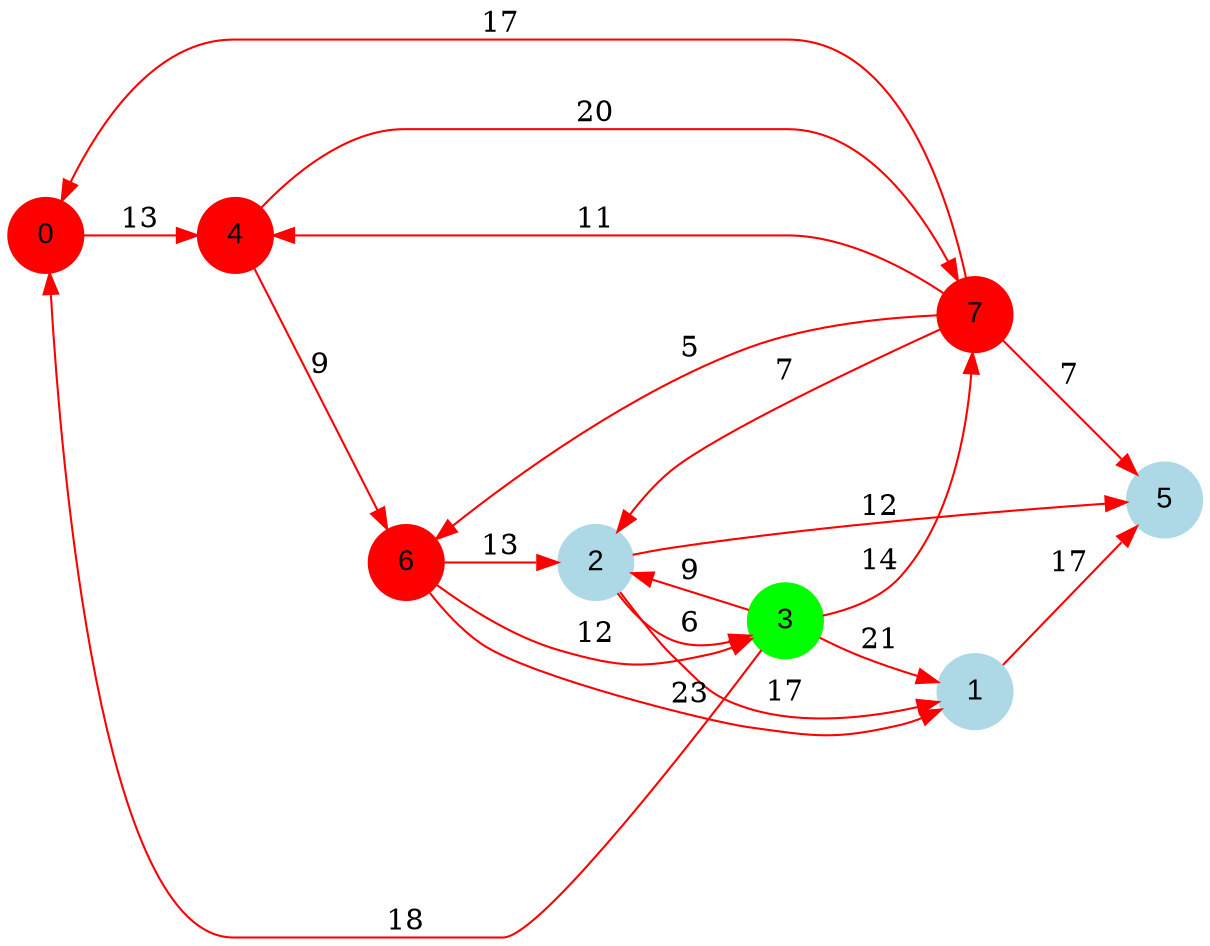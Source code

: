digraph graphe {
rankdir = LR;
edge [color=red];
0 [fontname="Arial", shape = circle, color=red, style=filled];
1 [fontname="Arial", shape = circle, color=lightblue, style=filled];
2 [fontname="Arial", shape = circle, color=lightblue, style=filled];
3 [fontname="Arial", shape = circle, color=green, style=filled];
4 [fontname="Arial", shape = circle, color=red, style=filled];
5 [fontname="Arial", shape = circle, color=lightblue, style=filled];
6 [fontname="Arial", shape = circle, color=red, style=filled];
7 [fontname="Arial", shape = circle, color=red, style=filled];
	0 -> 4 [label = "13"];
	1 -> 5 [label = "17"];
	2 -> 1 [label = "17"];
	2 -> 3 [label = "6"];
	2 -> 5 [label = "12"];
	3 -> 0 [label = "18"];
	3 -> 1 [label = "21"];
	3 -> 2 [label = "9"];
	3 -> 7 [label = "14"];
	4 -> 6 [label = "9"];
	4 -> 7 [label = "20"];
	6 -> 1 [label = "23"];
	6 -> 2 [label = "13"];
	6 -> 3 [label = "12"];
	7 -> 0 [label = "17"];
	7 -> 2 [label = "7"];
	7 -> 4 [label = "11"];
	7 -> 5 [label = "7"];
	7 -> 6 [label = "5"];
}